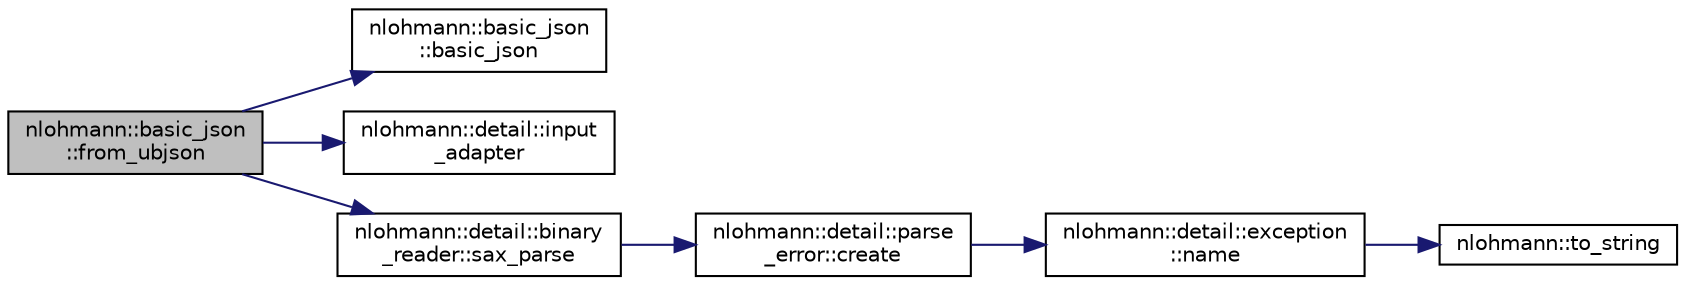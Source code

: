 digraph "nlohmann::basic_json::from_ubjson"
{
 // LATEX_PDF_SIZE
  edge [fontname="Helvetica",fontsize="10",labelfontname="Helvetica",labelfontsize="10"];
  node [fontname="Helvetica",fontsize="10",shape=record];
  rankdir="LR";
  Node1 [label="nlohmann::basic_json\l::from_ubjson",height=0.2,width=0.4,color="black", fillcolor="grey75", style="filled", fontcolor="black",tooltip="create a JSON value from an input in UBJSON format"];
  Node1 -> Node2 [color="midnightblue",fontsize="10",style="solid",fontname="Helvetica"];
  Node2 [label="nlohmann::basic_json\l::basic_json",height=0.2,width=0.4,color="black", fillcolor="white", style="filled",URL="$classnlohmann_1_1basic__json.html#ad886f4baa2efb7ac6b0ca70dc72f3d18",tooltip="create an empty value with a given type"];
  Node1 -> Node3 [color="midnightblue",fontsize="10",style="solid",fontname="Helvetica"];
  Node3 [label="nlohmann::detail::input\l_adapter",height=0.2,width=0.4,color="black", fillcolor="white", style="filled",URL="$namespacenlohmann_1_1detail.html#ad11a087dbe66eade5af4056aef9600bf",tooltip=" "];
  Node1 -> Node4 [color="midnightblue",fontsize="10",style="solid",fontname="Helvetica"];
  Node4 [label="nlohmann::detail::binary\l_reader::sax_parse",height=0.2,width=0.4,color="black", fillcolor="white", style="filled",URL="$classnlohmann_1_1detail_1_1binary__reader.html#ab4afd9ee276bbb15a0f898061aad94dd",tooltip=" "];
  Node4 -> Node5 [color="midnightblue",fontsize="10",style="solid",fontname="Helvetica"];
  Node5 [label="nlohmann::detail::parse\l_error::create",height=0.2,width=0.4,color="black", fillcolor="white", style="filled",URL="$classnlohmann_1_1detail_1_1parse__error.html#a137ea4d27de45d8a844fd13451d40f3d",tooltip="create a parse error exception"];
  Node5 -> Node6 [color="midnightblue",fontsize="10",style="solid",fontname="Helvetica"];
  Node6 [label="nlohmann::detail::exception\l::name",height=0.2,width=0.4,color="black", fillcolor="white", style="filled",URL="$classnlohmann_1_1detail_1_1exception.html#abf41a7e9178356314082284e6cfea278",tooltip=" "];
  Node6 -> Node7 [color="midnightblue",fontsize="10",style="solid",fontname="Helvetica"];
  Node7 [label="nlohmann::to_string",height=0.2,width=0.4,color="black", fillcolor="white", style="filled",URL="$namespacenlohmann.html#a6ce645a0b8717757e096a5b5773b7a16",tooltip="user-defined to_string function for JSON values"];
}
